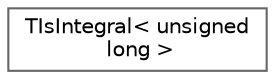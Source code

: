 digraph "Graphical Class Hierarchy"
{
 // INTERACTIVE_SVG=YES
 // LATEX_PDF_SIZE
  bgcolor="transparent";
  edge [fontname=Helvetica,fontsize=10,labelfontname=Helvetica,labelfontsize=10];
  node [fontname=Helvetica,fontsize=10,shape=box,height=0.2,width=0.4];
  rankdir="LR";
  Node0 [id="Node000000",label="TIsIntegral\< unsigned\l long \>",height=0.2,width=0.4,color="grey40", fillcolor="white", style="filled",URL="$d4/d4a/structTIsIntegral_3_01unsigned_01long_01_4.html",tooltip=" "];
}
